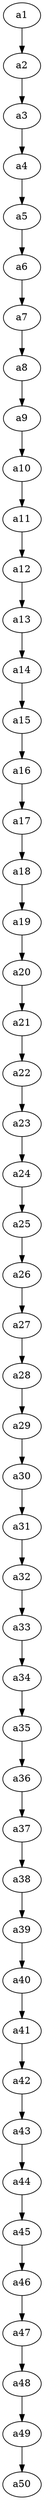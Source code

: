 digraph "oriente_relou-temoin50v" {

  "a1" -> "a2";
"a2" -> "a3";
"a3" -> "a4";
"a4" -> "a5";
"a5" -> "a6";
"a6" -> "a7";
"a7" -> "a8";
"a8" -> "a9";
"a9" -> "a10";
"a10" -> "a11";
"a11" -> "a12";
"a12" -> "a13";
"a13" -> "a14";
"a14" -> "a15";
"a15" -> "a16";
"a16" -> "a17";
"a17" -> "a18";
"a18" -> "a19";
"a19" -> "a20";
"a20" -> "a21";
"a21" -> "a22";
"a22" -> "a23";
"a23" -> "a24";
"a24" -> "a25";
"a25" -> "a26";
"a26" -> "a27";
"a27" -> "a28";
"a28" -> "a29";
"a29" -> "a30";
"a30" -> "a31";
"a31" -> "a32";
"a32" -> "a33";
"a33" -> "a34";
"a34" -> "a35";
"a35" -> "a36";
"a36" -> "a37";
"a37" -> "a38";
"a38" -> "a39";
"a39" -> "a40";
"a40" -> "a41";
"a41" -> "a42";
"a42" -> "a43";
"a43" -> "a44";
"a44" -> "a45";
"a45" -> "a46";
"a46" -> "a47";
"a47" -> "a48";
"a48" -> "a49";
"a49" -> "a50";

}
